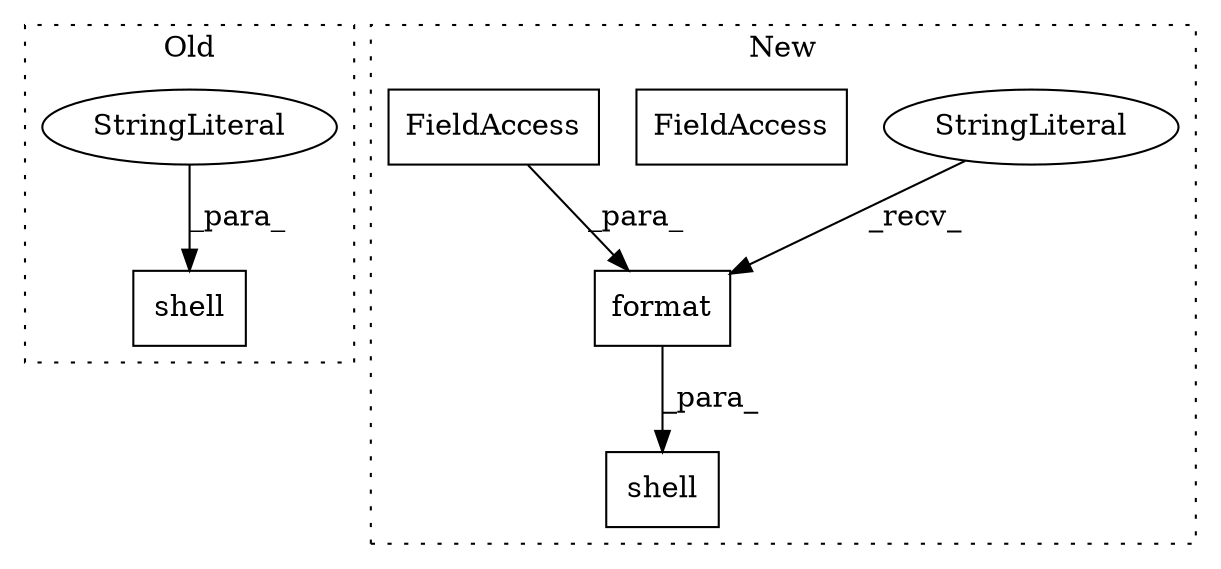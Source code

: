 digraph G {
subgraph cluster0 {
1 [label="shell" a="32" s="2911,3109" l="6,1" shape="box"];
6 [label="StringLiteral" a="45" s="2917" l="192" shape="ellipse"];
label = "Old";
style="dotted";
}
subgraph cluster1 {
2 [label="shell" a="32" s="2757,2826" l="6,1" shape="box"];
3 [label="format" a="32" s="2775,2825" l="7,1" shape="box"];
4 [label="StringLiteral" a="45" s="2763" l="11" shape="ellipse"];
5 [label="FieldAccess" a="22" s="2782" l="43" shape="box"];
7 [label="FieldAccess" a="22" s="2782" l="43" shape="box"];
label = "New";
style="dotted";
}
3 -> 2 [label="_para_"];
4 -> 3 [label="_recv_"];
6 -> 1 [label="_para_"];
7 -> 3 [label="_para_"];
}